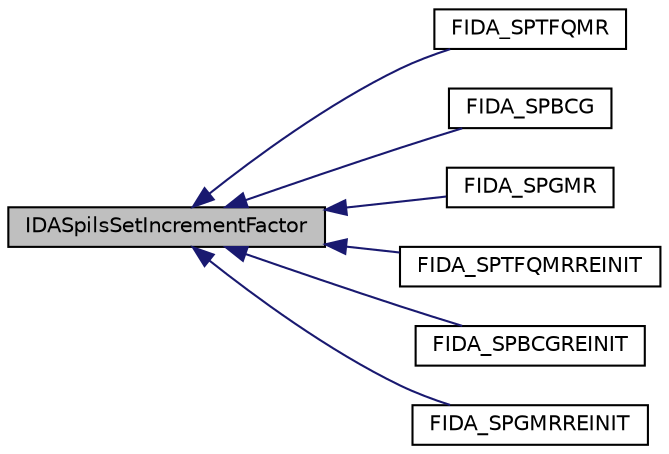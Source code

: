 digraph "IDASpilsSetIncrementFactor"
{
  edge [fontname="Helvetica",fontsize="10",labelfontname="Helvetica",labelfontsize="10"];
  node [fontname="Helvetica",fontsize="10",shape=record];
  rankdir="LR";
  Node39 [label="IDASpilsSetIncrementFactor",height=0.2,width=0.4,color="black", fillcolor="grey75", style="filled", fontcolor="black"];
  Node39 -> Node40 [dir="back",color="midnightblue",fontsize="10",style="solid",fontname="Helvetica"];
  Node40 [label="FIDA_SPTFQMR",height=0.2,width=0.4,color="black", fillcolor="white", style="filled",URL="$d9/dde/fida_8h.html#a9992ebf9a73e0966e75764e15d0823eb"];
  Node39 -> Node41 [dir="back",color="midnightblue",fontsize="10",style="solid",fontname="Helvetica"];
  Node41 [label="FIDA_SPBCG",height=0.2,width=0.4,color="black", fillcolor="white", style="filled",URL="$d9/dde/fida_8h.html#adc7daecadb3df070173ae7802e5de3fd"];
  Node39 -> Node42 [dir="back",color="midnightblue",fontsize="10",style="solid",fontname="Helvetica"];
  Node42 [label="FIDA_SPGMR",height=0.2,width=0.4,color="black", fillcolor="white", style="filled",URL="$d9/dde/fida_8h.html#a7efe37186f448511a1c2f29518feaac8"];
  Node39 -> Node43 [dir="back",color="midnightblue",fontsize="10",style="solid",fontname="Helvetica"];
  Node43 [label="FIDA_SPTFQMRREINIT",height=0.2,width=0.4,color="black", fillcolor="white", style="filled",URL="$d9/dde/fida_8h.html#aab162b512fd7d19f28dc803ceb762b43"];
  Node39 -> Node44 [dir="back",color="midnightblue",fontsize="10",style="solid",fontname="Helvetica"];
  Node44 [label="FIDA_SPBCGREINIT",height=0.2,width=0.4,color="black", fillcolor="white", style="filled",URL="$d9/dde/fida_8h.html#a232b27ac2b47b783f4252872b9e74261"];
  Node39 -> Node45 [dir="back",color="midnightblue",fontsize="10",style="solid",fontname="Helvetica"];
  Node45 [label="FIDA_SPGMRREINIT",height=0.2,width=0.4,color="black", fillcolor="white", style="filled",URL="$d9/dde/fida_8h.html#aff614d806c1ad575b1bafcd925dae1a6"];
}
